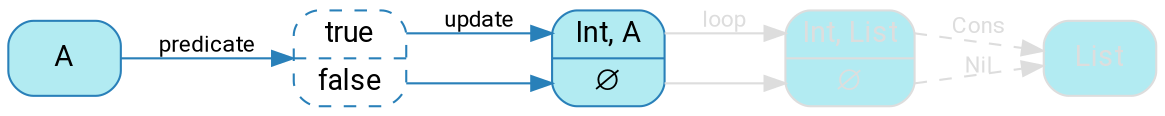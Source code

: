 digraph {
    bgcolor=transparent
    splines=false
    rankdir=LR

    // Default theme: disabled
    node[shape="rectangle" style="rounded,filled" color="#dddddd" fillcolor="#b2ebf2" fontcolor="#dddddd" fontname="Segoe UI,Roboto,Helvetica,Arial,sans-serif"]
    edge [color="#dddddd" fontcolor="#dddddd" fontname="Segoe UI,Roboto,Helvetica,Arial,sans-serif" fontsize=11]

    ListStruct[shape=record label="<cons> Int, List| <nil> ∅"]
    ListStruct2[shape=record label="<cons> Int, A| <nil> ∅" color="#2980B9" fillcolor="#b2ebf2" fontcolor="#000000"]
    choice[shape=record label="<true> true|<false> false" style="dashed,rounded" color="#2980B9" fontcolor="#000000"]
    A[color="#2980B9" fillcolor="#b2ebf2" fontcolor="#000000"]

    A                -> choice[label=predicate color="#2980B9" fontcolor="#000000"]
    choice:true      -> ListStruct2:cons[label=update color="#2980B9" fontcolor="#000000"]
    choice:false     -> ListStruct2:nil[color="#2980B9" fontcolor="#000000"]
    ListStruct2:cons -> ListStruct:cons [label=loop]
    ListStruct2:nil  -> ListStruct:nil
    ListStruct:cons  -> List [style=dashed label="Cons"]
    ListStruct:nil   -> List [style=dashed label="Nil"]
}
